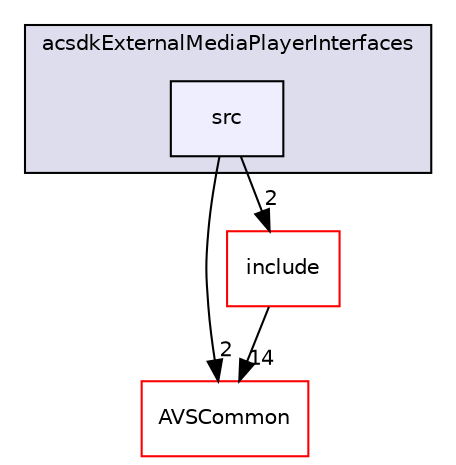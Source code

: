 digraph "/workplace/avs-device-sdk/capabilities/ExternalMediaPlayer/acsdkExternalMediaPlayerInterfaces/src" {
  compound=true
  node [ fontsize="10", fontname="Helvetica"];
  edge [ labelfontsize="10", labelfontname="Helvetica"];
  subgraph clusterdir_d8988251c9e16168886561cb4894c3d7 {
    graph [ bgcolor="#ddddee", pencolor="black", label="acsdkExternalMediaPlayerInterfaces" fontname="Helvetica", fontsize="10", URL="dir_d8988251c9e16168886561cb4894c3d7.html"]
  dir_db8faf67bc188ba549922d93d84b2b07 [shape=box, label="src", style="filled", fillcolor="#eeeeff", pencolor="black", URL="dir_db8faf67bc188ba549922d93d84b2b07.html"];
  }
  dir_13e65effb2bde530b17b3d5eefcd0266 [shape=box label="AVSCommon" fillcolor="white" style="filled" color="red" URL="dir_13e65effb2bde530b17b3d5eefcd0266.html"];
  dir_3491af9c7a0337dc87347d0c47f83a8a [shape=box label="include" fillcolor="white" style="filled" color="red" URL="dir_3491af9c7a0337dc87347d0c47f83a8a.html"];
  dir_db8faf67bc188ba549922d93d84b2b07->dir_13e65effb2bde530b17b3d5eefcd0266 [headlabel="2", labeldistance=1.5 headhref="dir_000336_000017.html"];
  dir_db8faf67bc188ba549922d93d84b2b07->dir_3491af9c7a0337dc87347d0c47f83a8a [headlabel="2", labeldistance=1.5 headhref="dir_000336_000334.html"];
  dir_3491af9c7a0337dc87347d0c47f83a8a->dir_13e65effb2bde530b17b3d5eefcd0266 [headlabel="14", labeldistance=1.5 headhref="dir_000334_000017.html"];
}
